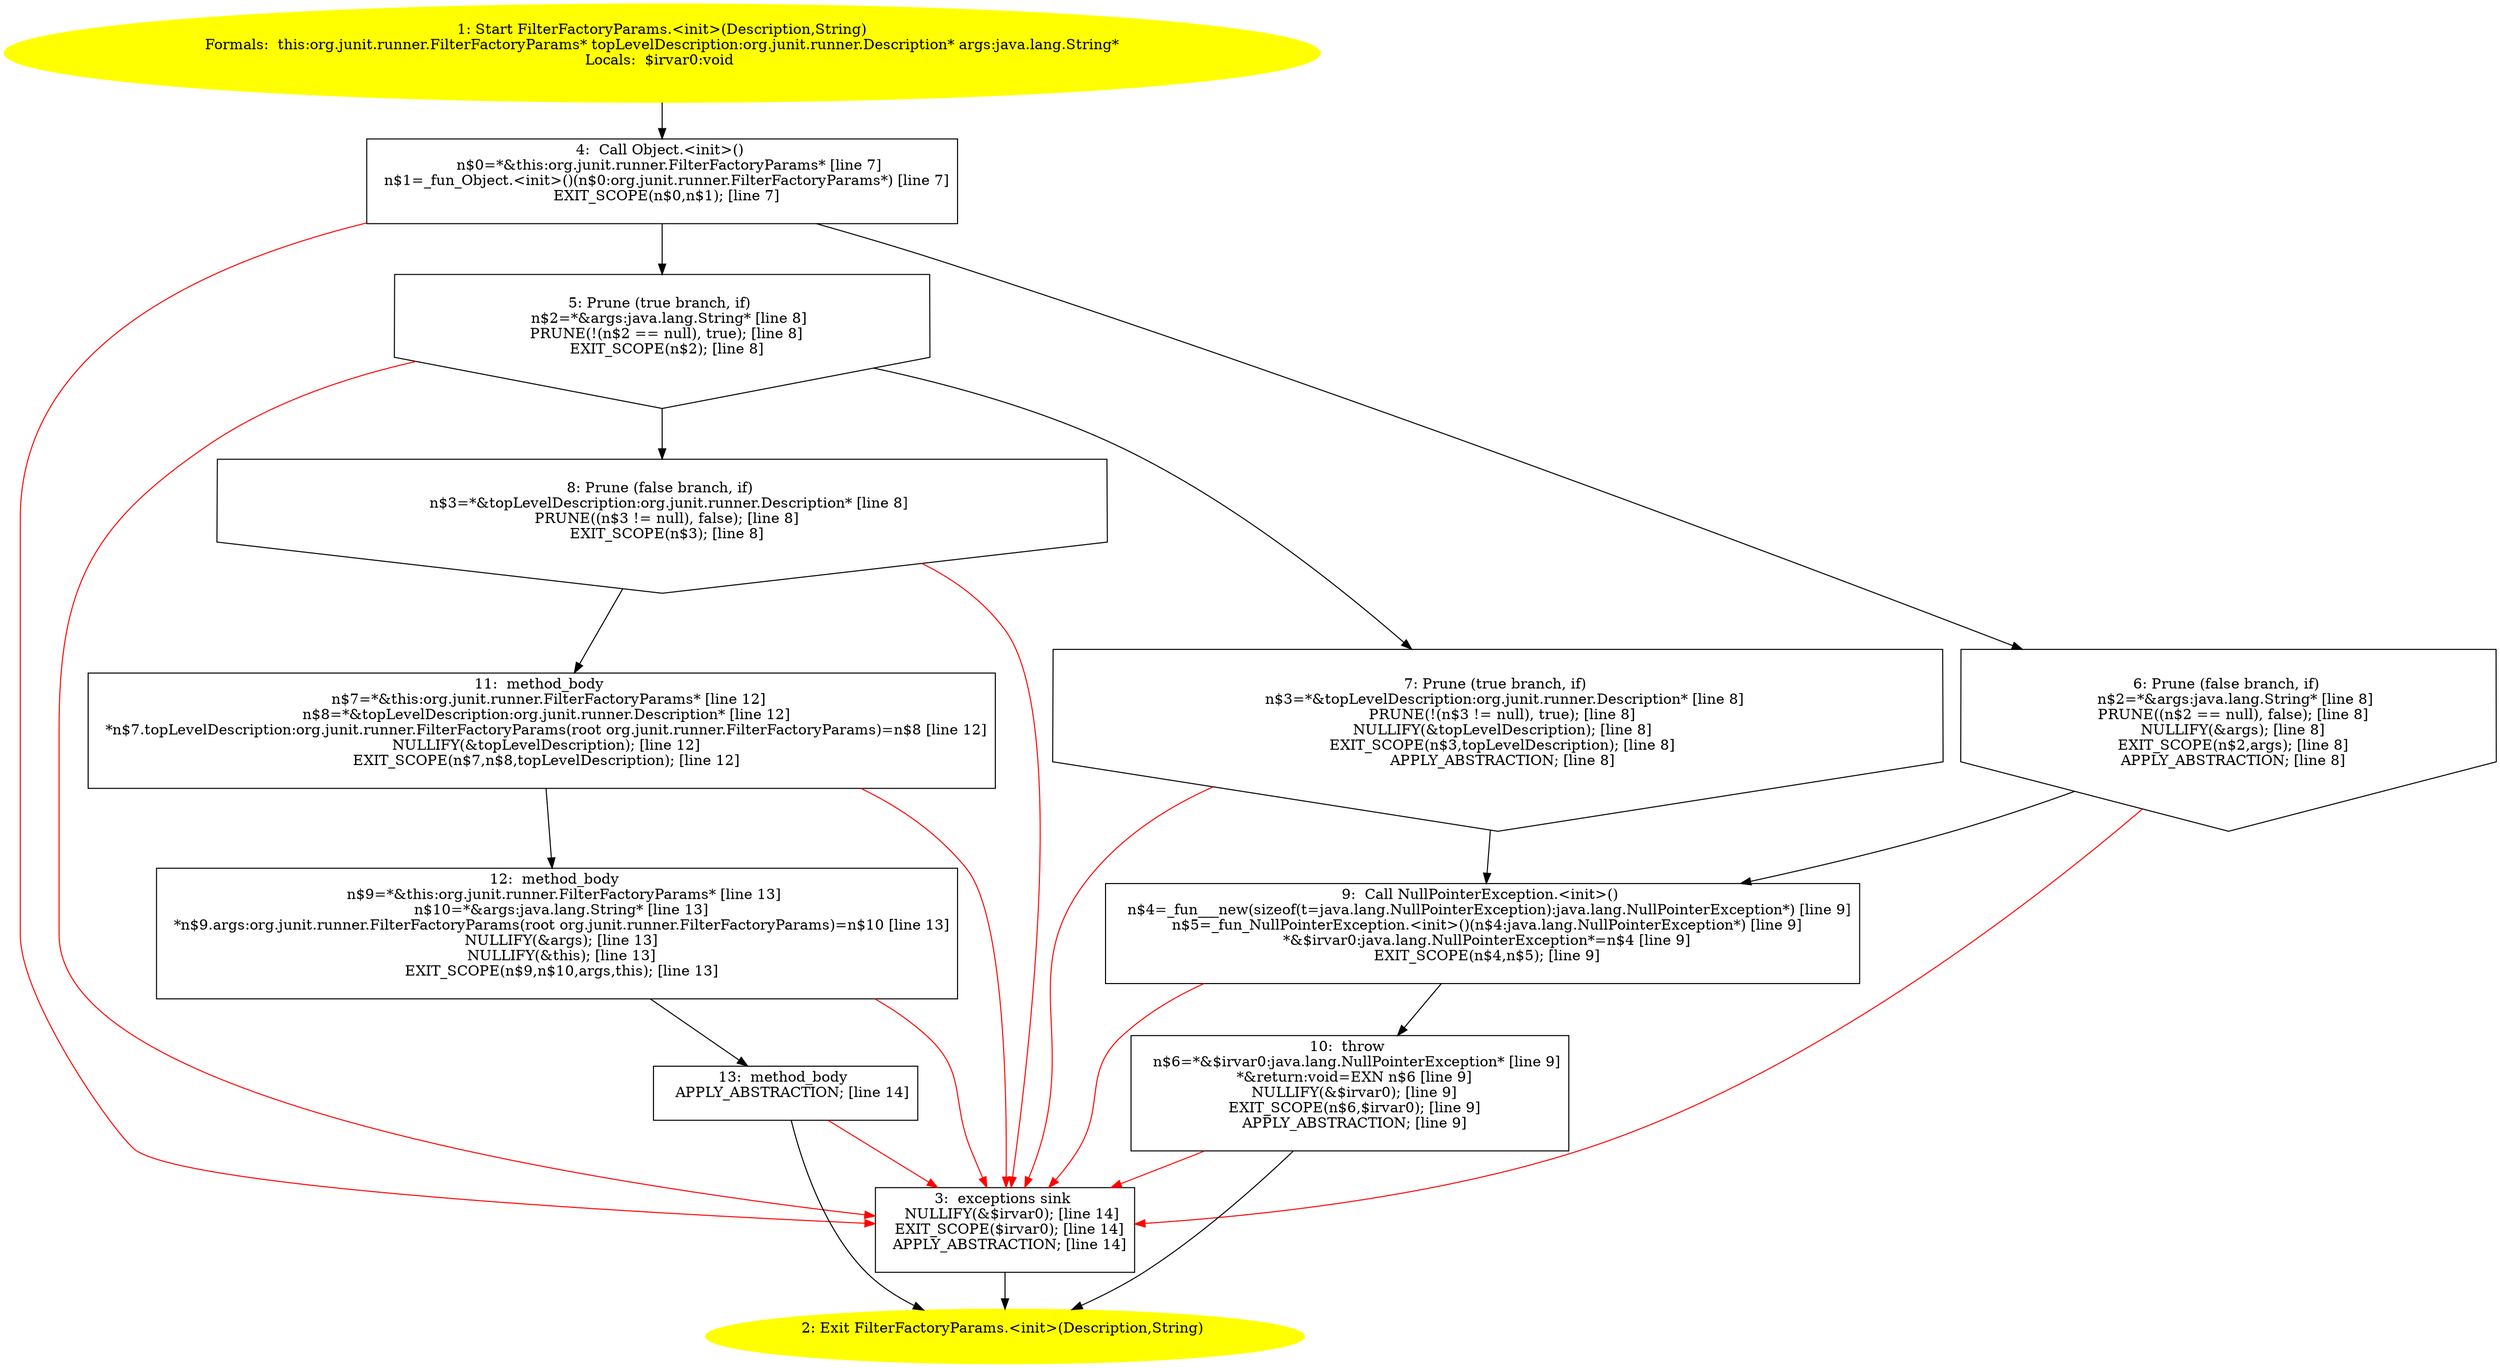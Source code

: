 /* @generated */
digraph cfg {
"org.junit.runner.FilterFactoryParams.<init>(org.junit.runner.Description,java.lang.String).a449783822b7ffded263ad1dc9544668_1" [label="1: Start FilterFactoryParams.<init>(Description,String)\nFormals:  this:org.junit.runner.FilterFactoryParams* topLevelDescription:org.junit.runner.Description* args:java.lang.String*\nLocals:  $irvar0:void \n  " color=yellow style=filled]
	

	 "org.junit.runner.FilterFactoryParams.<init>(org.junit.runner.Description,java.lang.String).a449783822b7ffded263ad1dc9544668_1" -> "org.junit.runner.FilterFactoryParams.<init>(org.junit.runner.Description,java.lang.String).a449783822b7ffded263ad1dc9544668_4" ;
"org.junit.runner.FilterFactoryParams.<init>(org.junit.runner.Description,java.lang.String).a449783822b7ffded263ad1dc9544668_2" [label="2: Exit FilterFactoryParams.<init>(Description,String) \n  " color=yellow style=filled]
	

"org.junit.runner.FilterFactoryParams.<init>(org.junit.runner.Description,java.lang.String).a449783822b7ffded263ad1dc9544668_3" [label="3:  exceptions sink \n   NULLIFY(&$irvar0); [line 14]\n  EXIT_SCOPE($irvar0); [line 14]\n  APPLY_ABSTRACTION; [line 14]\n " shape="box"]
	

	 "org.junit.runner.FilterFactoryParams.<init>(org.junit.runner.Description,java.lang.String).a449783822b7ffded263ad1dc9544668_3" -> "org.junit.runner.FilterFactoryParams.<init>(org.junit.runner.Description,java.lang.String).a449783822b7ffded263ad1dc9544668_2" ;
"org.junit.runner.FilterFactoryParams.<init>(org.junit.runner.Description,java.lang.String).a449783822b7ffded263ad1dc9544668_4" [label="4:  Call Object.<init>() \n   n$0=*&this:org.junit.runner.FilterFactoryParams* [line 7]\n  n$1=_fun_Object.<init>()(n$0:org.junit.runner.FilterFactoryParams*) [line 7]\n  EXIT_SCOPE(n$0,n$1); [line 7]\n " shape="box"]
	

	 "org.junit.runner.FilterFactoryParams.<init>(org.junit.runner.Description,java.lang.String).a449783822b7ffded263ad1dc9544668_4" -> "org.junit.runner.FilterFactoryParams.<init>(org.junit.runner.Description,java.lang.String).a449783822b7ffded263ad1dc9544668_5" ;
	 "org.junit.runner.FilterFactoryParams.<init>(org.junit.runner.Description,java.lang.String).a449783822b7ffded263ad1dc9544668_4" -> "org.junit.runner.FilterFactoryParams.<init>(org.junit.runner.Description,java.lang.String).a449783822b7ffded263ad1dc9544668_6" ;
	 "org.junit.runner.FilterFactoryParams.<init>(org.junit.runner.Description,java.lang.String).a449783822b7ffded263ad1dc9544668_4" -> "org.junit.runner.FilterFactoryParams.<init>(org.junit.runner.Description,java.lang.String).a449783822b7ffded263ad1dc9544668_3" [color="red" ];
"org.junit.runner.FilterFactoryParams.<init>(org.junit.runner.Description,java.lang.String).a449783822b7ffded263ad1dc9544668_5" [label="5: Prune (true branch, if) \n   n$2=*&args:java.lang.String* [line 8]\n  PRUNE(!(n$2 == null), true); [line 8]\n  EXIT_SCOPE(n$2); [line 8]\n " shape="invhouse"]
	

	 "org.junit.runner.FilterFactoryParams.<init>(org.junit.runner.Description,java.lang.String).a449783822b7ffded263ad1dc9544668_5" -> "org.junit.runner.FilterFactoryParams.<init>(org.junit.runner.Description,java.lang.String).a449783822b7ffded263ad1dc9544668_7" ;
	 "org.junit.runner.FilterFactoryParams.<init>(org.junit.runner.Description,java.lang.String).a449783822b7ffded263ad1dc9544668_5" -> "org.junit.runner.FilterFactoryParams.<init>(org.junit.runner.Description,java.lang.String).a449783822b7ffded263ad1dc9544668_8" ;
	 "org.junit.runner.FilterFactoryParams.<init>(org.junit.runner.Description,java.lang.String).a449783822b7ffded263ad1dc9544668_5" -> "org.junit.runner.FilterFactoryParams.<init>(org.junit.runner.Description,java.lang.String).a449783822b7ffded263ad1dc9544668_3" [color="red" ];
"org.junit.runner.FilterFactoryParams.<init>(org.junit.runner.Description,java.lang.String).a449783822b7ffded263ad1dc9544668_6" [label="6: Prune (false branch, if) \n   n$2=*&args:java.lang.String* [line 8]\n  PRUNE((n$2 == null), false); [line 8]\n  NULLIFY(&args); [line 8]\n  EXIT_SCOPE(n$2,args); [line 8]\n  APPLY_ABSTRACTION; [line 8]\n " shape="invhouse"]
	

	 "org.junit.runner.FilterFactoryParams.<init>(org.junit.runner.Description,java.lang.String).a449783822b7ffded263ad1dc9544668_6" -> "org.junit.runner.FilterFactoryParams.<init>(org.junit.runner.Description,java.lang.String).a449783822b7ffded263ad1dc9544668_9" ;
	 "org.junit.runner.FilterFactoryParams.<init>(org.junit.runner.Description,java.lang.String).a449783822b7ffded263ad1dc9544668_6" -> "org.junit.runner.FilterFactoryParams.<init>(org.junit.runner.Description,java.lang.String).a449783822b7ffded263ad1dc9544668_3" [color="red" ];
"org.junit.runner.FilterFactoryParams.<init>(org.junit.runner.Description,java.lang.String).a449783822b7ffded263ad1dc9544668_7" [label="7: Prune (true branch, if) \n   n$3=*&topLevelDescription:org.junit.runner.Description* [line 8]\n  PRUNE(!(n$3 != null), true); [line 8]\n  NULLIFY(&topLevelDescription); [line 8]\n  EXIT_SCOPE(n$3,topLevelDescription); [line 8]\n  APPLY_ABSTRACTION; [line 8]\n " shape="invhouse"]
	

	 "org.junit.runner.FilterFactoryParams.<init>(org.junit.runner.Description,java.lang.String).a449783822b7ffded263ad1dc9544668_7" -> "org.junit.runner.FilterFactoryParams.<init>(org.junit.runner.Description,java.lang.String).a449783822b7ffded263ad1dc9544668_9" ;
	 "org.junit.runner.FilterFactoryParams.<init>(org.junit.runner.Description,java.lang.String).a449783822b7ffded263ad1dc9544668_7" -> "org.junit.runner.FilterFactoryParams.<init>(org.junit.runner.Description,java.lang.String).a449783822b7ffded263ad1dc9544668_3" [color="red" ];
"org.junit.runner.FilterFactoryParams.<init>(org.junit.runner.Description,java.lang.String).a449783822b7ffded263ad1dc9544668_8" [label="8: Prune (false branch, if) \n   n$3=*&topLevelDescription:org.junit.runner.Description* [line 8]\n  PRUNE((n$3 != null), false); [line 8]\n  EXIT_SCOPE(n$3); [line 8]\n " shape="invhouse"]
	

	 "org.junit.runner.FilterFactoryParams.<init>(org.junit.runner.Description,java.lang.String).a449783822b7ffded263ad1dc9544668_8" -> "org.junit.runner.FilterFactoryParams.<init>(org.junit.runner.Description,java.lang.String).a449783822b7ffded263ad1dc9544668_11" ;
	 "org.junit.runner.FilterFactoryParams.<init>(org.junit.runner.Description,java.lang.String).a449783822b7ffded263ad1dc9544668_8" -> "org.junit.runner.FilterFactoryParams.<init>(org.junit.runner.Description,java.lang.String).a449783822b7ffded263ad1dc9544668_3" [color="red" ];
"org.junit.runner.FilterFactoryParams.<init>(org.junit.runner.Description,java.lang.String).a449783822b7ffded263ad1dc9544668_9" [label="9:  Call NullPointerException.<init>() \n   n$4=_fun___new(sizeof(t=java.lang.NullPointerException):java.lang.NullPointerException*) [line 9]\n  n$5=_fun_NullPointerException.<init>()(n$4:java.lang.NullPointerException*) [line 9]\n  *&$irvar0:java.lang.NullPointerException*=n$4 [line 9]\n  EXIT_SCOPE(n$4,n$5); [line 9]\n " shape="box"]
	

	 "org.junit.runner.FilterFactoryParams.<init>(org.junit.runner.Description,java.lang.String).a449783822b7ffded263ad1dc9544668_9" -> "org.junit.runner.FilterFactoryParams.<init>(org.junit.runner.Description,java.lang.String).a449783822b7ffded263ad1dc9544668_10" ;
	 "org.junit.runner.FilterFactoryParams.<init>(org.junit.runner.Description,java.lang.String).a449783822b7ffded263ad1dc9544668_9" -> "org.junit.runner.FilterFactoryParams.<init>(org.junit.runner.Description,java.lang.String).a449783822b7ffded263ad1dc9544668_3" [color="red" ];
"org.junit.runner.FilterFactoryParams.<init>(org.junit.runner.Description,java.lang.String).a449783822b7ffded263ad1dc9544668_10" [label="10:  throw \n   n$6=*&$irvar0:java.lang.NullPointerException* [line 9]\n  *&return:void=EXN n$6 [line 9]\n  NULLIFY(&$irvar0); [line 9]\n  EXIT_SCOPE(n$6,$irvar0); [line 9]\n  APPLY_ABSTRACTION; [line 9]\n " shape="box"]
	

	 "org.junit.runner.FilterFactoryParams.<init>(org.junit.runner.Description,java.lang.String).a449783822b7ffded263ad1dc9544668_10" -> "org.junit.runner.FilterFactoryParams.<init>(org.junit.runner.Description,java.lang.String).a449783822b7ffded263ad1dc9544668_2" ;
	 "org.junit.runner.FilterFactoryParams.<init>(org.junit.runner.Description,java.lang.String).a449783822b7ffded263ad1dc9544668_10" -> "org.junit.runner.FilterFactoryParams.<init>(org.junit.runner.Description,java.lang.String).a449783822b7ffded263ad1dc9544668_3" [color="red" ];
"org.junit.runner.FilterFactoryParams.<init>(org.junit.runner.Description,java.lang.String).a449783822b7ffded263ad1dc9544668_11" [label="11:  method_body \n   n$7=*&this:org.junit.runner.FilterFactoryParams* [line 12]\n  n$8=*&topLevelDescription:org.junit.runner.Description* [line 12]\n  *n$7.topLevelDescription:org.junit.runner.FilterFactoryParams(root org.junit.runner.FilterFactoryParams)=n$8 [line 12]\n  NULLIFY(&topLevelDescription); [line 12]\n  EXIT_SCOPE(n$7,n$8,topLevelDescription); [line 12]\n " shape="box"]
	

	 "org.junit.runner.FilterFactoryParams.<init>(org.junit.runner.Description,java.lang.String).a449783822b7ffded263ad1dc9544668_11" -> "org.junit.runner.FilterFactoryParams.<init>(org.junit.runner.Description,java.lang.String).a449783822b7ffded263ad1dc9544668_12" ;
	 "org.junit.runner.FilterFactoryParams.<init>(org.junit.runner.Description,java.lang.String).a449783822b7ffded263ad1dc9544668_11" -> "org.junit.runner.FilterFactoryParams.<init>(org.junit.runner.Description,java.lang.String).a449783822b7ffded263ad1dc9544668_3" [color="red" ];
"org.junit.runner.FilterFactoryParams.<init>(org.junit.runner.Description,java.lang.String).a449783822b7ffded263ad1dc9544668_12" [label="12:  method_body \n   n$9=*&this:org.junit.runner.FilterFactoryParams* [line 13]\n  n$10=*&args:java.lang.String* [line 13]\n  *n$9.args:org.junit.runner.FilterFactoryParams(root org.junit.runner.FilterFactoryParams)=n$10 [line 13]\n  NULLIFY(&args); [line 13]\n  NULLIFY(&this); [line 13]\n  EXIT_SCOPE(n$9,n$10,args,this); [line 13]\n " shape="box"]
	

	 "org.junit.runner.FilterFactoryParams.<init>(org.junit.runner.Description,java.lang.String).a449783822b7ffded263ad1dc9544668_12" -> "org.junit.runner.FilterFactoryParams.<init>(org.junit.runner.Description,java.lang.String).a449783822b7ffded263ad1dc9544668_13" ;
	 "org.junit.runner.FilterFactoryParams.<init>(org.junit.runner.Description,java.lang.String).a449783822b7ffded263ad1dc9544668_12" -> "org.junit.runner.FilterFactoryParams.<init>(org.junit.runner.Description,java.lang.String).a449783822b7ffded263ad1dc9544668_3" [color="red" ];
"org.junit.runner.FilterFactoryParams.<init>(org.junit.runner.Description,java.lang.String).a449783822b7ffded263ad1dc9544668_13" [label="13:  method_body \n   APPLY_ABSTRACTION; [line 14]\n " shape="box"]
	

	 "org.junit.runner.FilterFactoryParams.<init>(org.junit.runner.Description,java.lang.String).a449783822b7ffded263ad1dc9544668_13" -> "org.junit.runner.FilterFactoryParams.<init>(org.junit.runner.Description,java.lang.String).a449783822b7ffded263ad1dc9544668_2" ;
	 "org.junit.runner.FilterFactoryParams.<init>(org.junit.runner.Description,java.lang.String).a449783822b7ffded263ad1dc9544668_13" -> "org.junit.runner.FilterFactoryParams.<init>(org.junit.runner.Description,java.lang.String).a449783822b7ffded263ad1dc9544668_3" [color="red" ];
}
